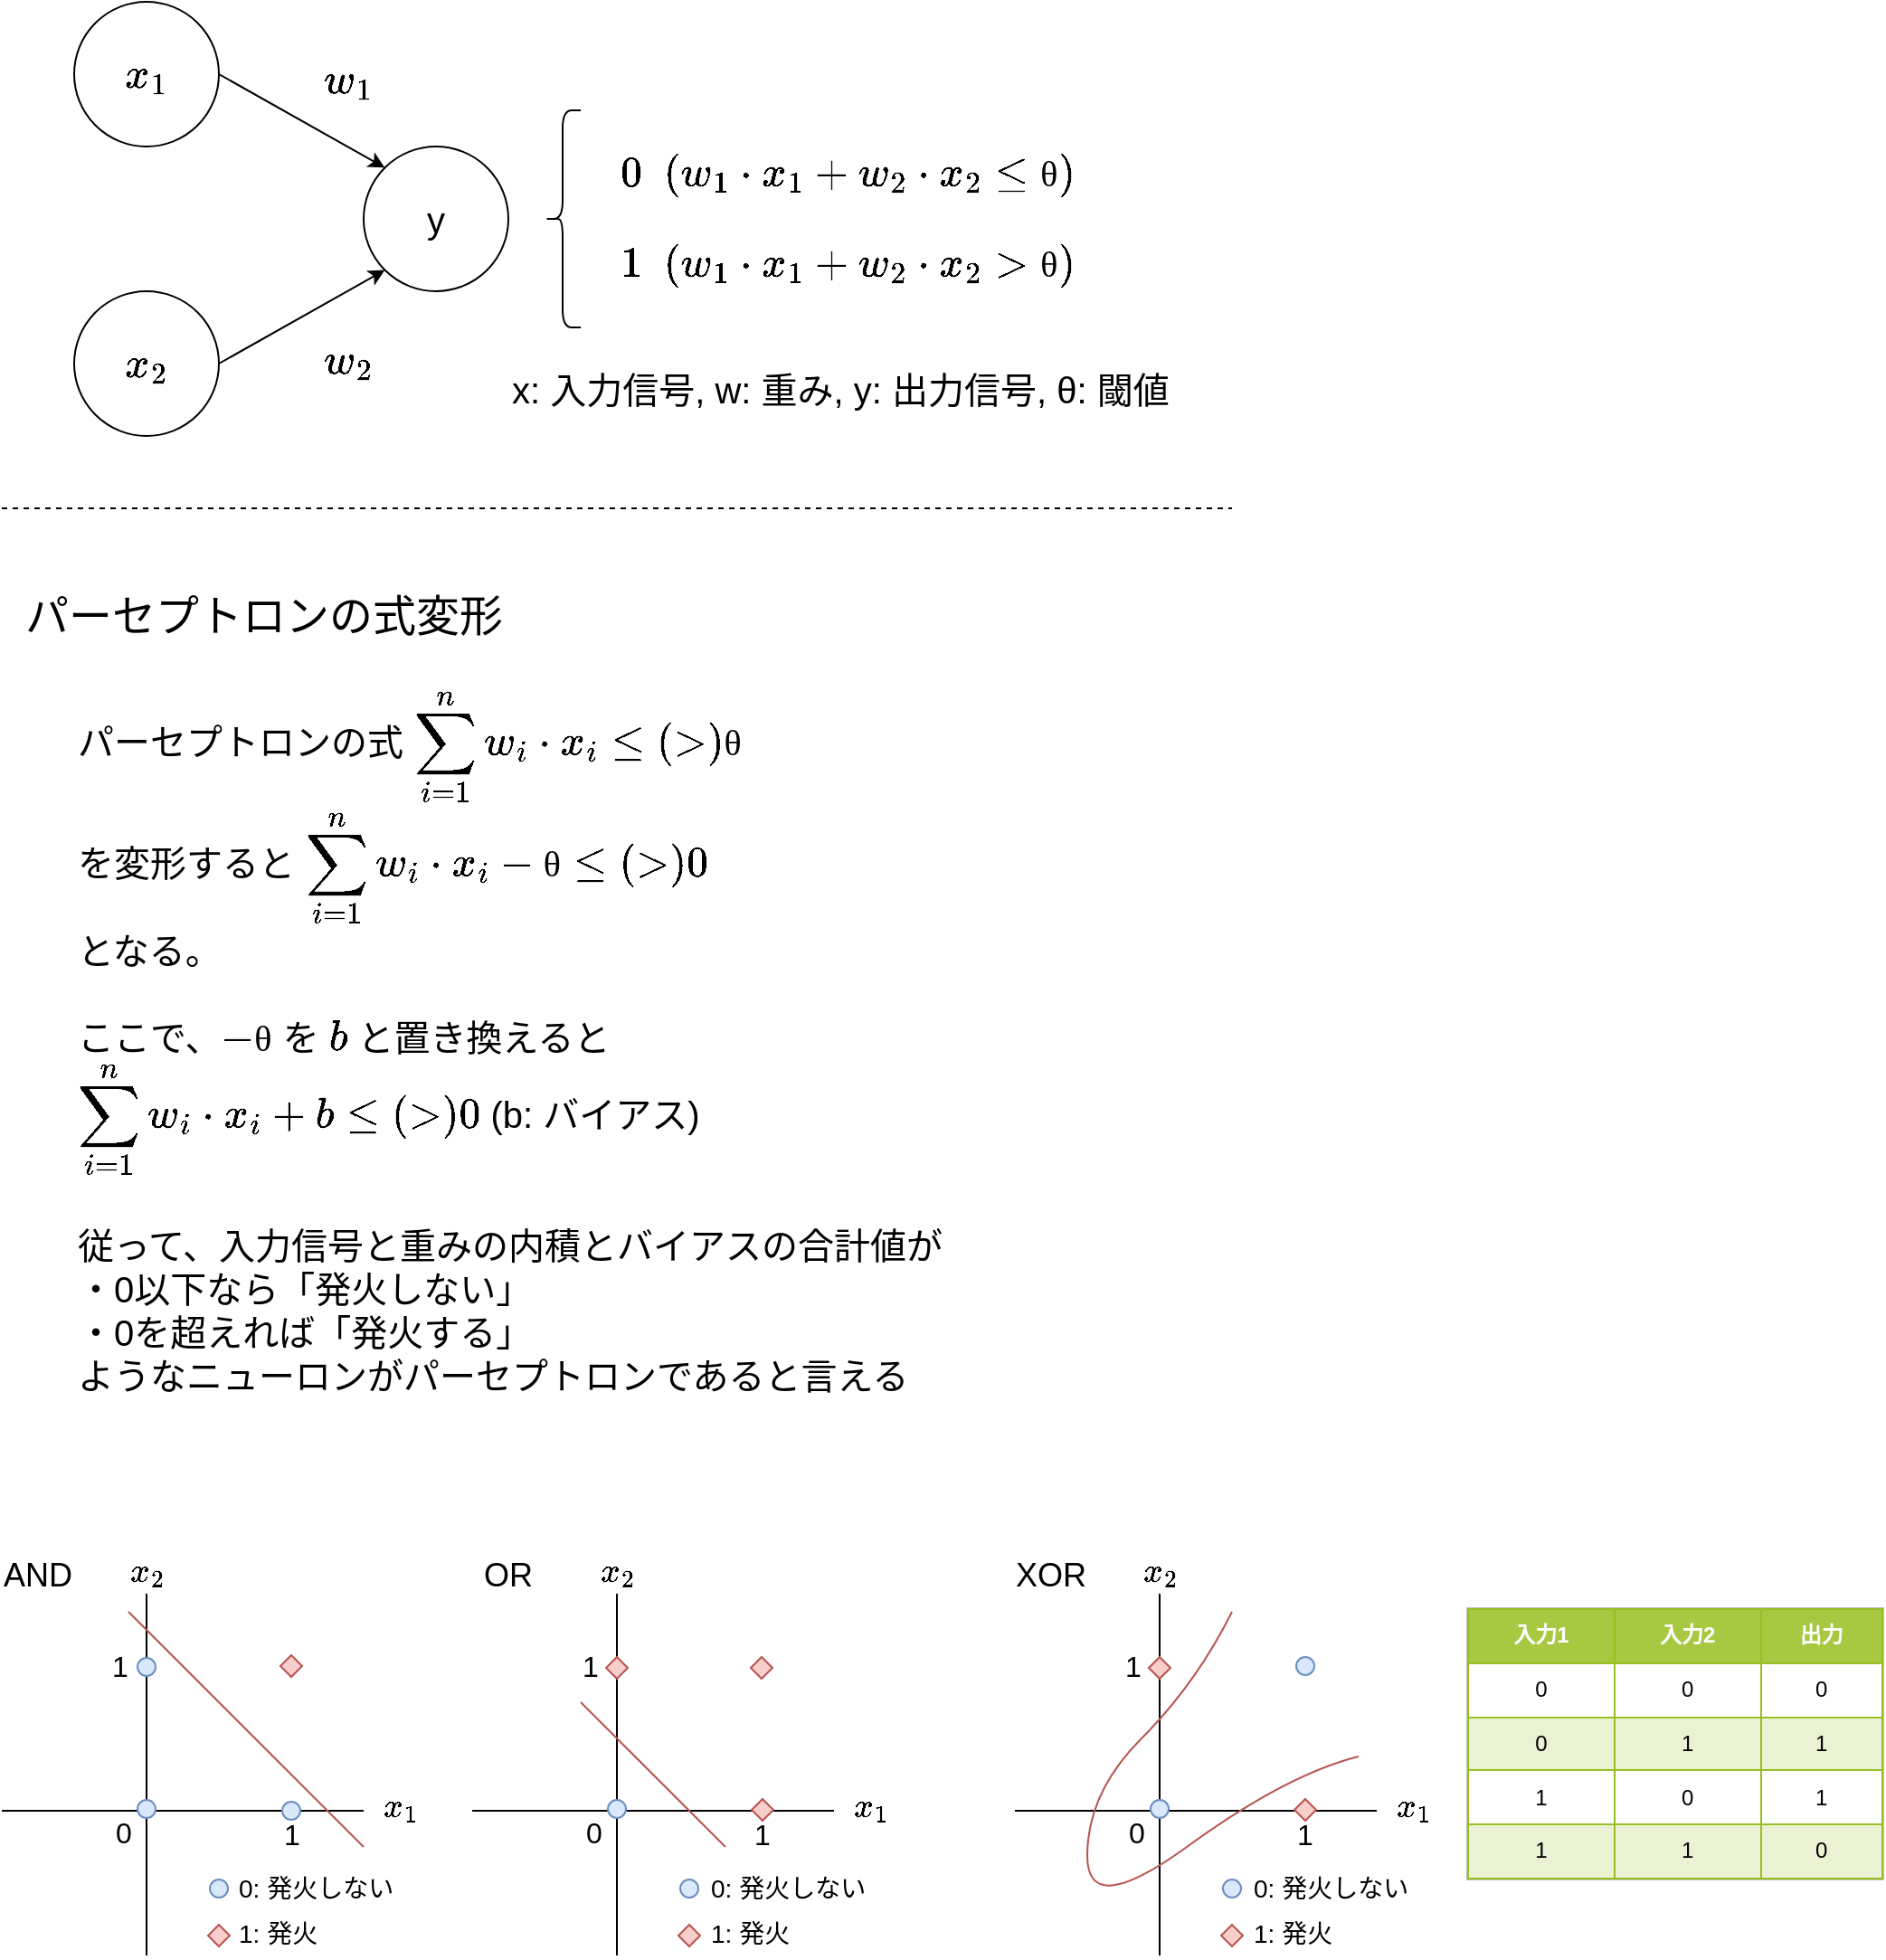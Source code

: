 <mxfile version="11.3.0" type="device" pages="1"><diagram id="jwsBfikrQMRC-Mpobqyj" name="ページ1"><mxGraphModel dx="925" dy="554" grid="1" gridSize="10" guides="1" tooltips="1" connect="1" arrows="1" fold="1" page="1" pageScale="1" pageWidth="827" pageHeight="1169" math="1" shadow="0"><root><mxCell id="0"/><mxCell id="1" parent="0"/><mxCell id="MrESOj_lbfYE_1iIhX3U-1" value="`x_1`" style="ellipse;whiteSpace=wrap;html=1;aspect=fixed;fontSize=20;verticalAlign=middle;" parent="1" vertex="1"><mxGeometry x="80" y="40" width="80" height="80" as="geometry"/></mxCell><mxCell id="MrESOj_lbfYE_1iIhX3U-2" value="`x_2`" style="ellipse;whiteSpace=wrap;html=1;aspect=fixed;fontSize=20;verticalAlign=middle;" parent="1" vertex="1"><mxGeometry x="80" y="200" width="80" height="80" as="geometry"/></mxCell><mxCell id="MrESOj_lbfYE_1iIhX3U-3" value="y" style="ellipse;whiteSpace=wrap;html=1;aspect=fixed;fontSize=20;verticalAlign=middle;" parent="1" vertex="1"><mxGeometry x="240" y="120" width="80" height="80" as="geometry"/></mxCell><mxCell id="MrESOj_lbfYE_1iIhX3U-4" value="" style="endArrow=classic;html=1;fontSize=20;entryX=0;entryY=1;entryDx=0;entryDy=0;exitX=1;exitY=0.5;exitDx=0;exitDy=0;verticalAlign=middle;" parent="1" source="MrESOj_lbfYE_1iIhX3U-2" target="MrESOj_lbfYE_1iIhX3U-3" edge="1"><mxGeometry width="50" height="50" relative="1" as="geometry"><mxPoint x="160" y="240" as="sourcePoint"/><mxPoint x="210" y="190" as="targetPoint"/></mxGeometry></mxCell><mxCell id="MrESOj_lbfYE_1iIhX3U-5" value="" style="endArrow=classic;html=1;fontSize=20;entryX=0;entryY=0;entryDx=0;entryDy=0;exitX=1;exitY=0.5;exitDx=0;exitDy=0;verticalAlign=middle;" parent="1" source="MrESOj_lbfYE_1iIhX3U-1" target="MrESOj_lbfYE_1iIhX3U-3" edge="1"><mxGeometry width="50" height="50" relative="1" as="geometry"><mxPoint x="180" y="100" as="sourcePoint"/><mxPoint x="230" y="50" as="targetPoint"/></mxGeometry></mxCell><mxCell id="MrESOj_lbfYE_1iIhX3U-6" value="`w_1`" style="text;html=1;resizable=0;points=[];autosize=1;align=center;verticalAlign=middle;spacingTop=-4;fontSize=20;" parent="1" vertex="1"><mxGeometry x="196" y="70" width="70" height="30" as="geometry"/></mxCell><mxCell id="MrESOj_lbfYE_1iIhX3U-7" value="`w_2`" style="text;html=1;resizable=0;points=[];autosize=1;align=center;verticalAlign=middle;spacingTop=-4;fontSize=20;" parent="1" vertex="1"><mxGeometry x="196" y="225" width="70" height="30" as="geometry"/></mxCell><mxCell id="MrESOj_lbfYE_1iIhX3U-8" value="`0&amp;nbsp; &amp;nbsp;(w_1*x_1 + w_2*x_2 &amp;lt;= θ)`" style="text;html=1;strokeColor=none;fillColor=none;align=left;verticalAlign=middle;whiteSpace=wrap;rounded=0;fontSize=20;" parent="1" vertex="1"><mxGeometry x="380" y="110" width="280" height="50" as="geometry"/></mxCell><mxCell id="MrESOj_lbfYE_1iIhX3U-9" value="`1&amp;nbsp; &amp;nbsp;(w_1*x_1 + w_2*x_2 &amp;gt; θ)`" style="text;html=1;strokeColor=none;fillColor=none;align=left;verticalAlign=middle;whiteSpace=wrap;rounded=0;fontSize=20;" parent="1" vertex="1"><mxGeometry x="380" y="160" width="280" height="50" as="geometry"/></mxCell><mxCell id="MrESOj_lbfYE_1iIhX3U-10" value="" style="shape=curlyBracket;whiteSpace=wrap;html=1;rounded=1;fontSize=20;align=center;" parent="1" vertex="1"><mxGeometry x="340" y="100" width="20" height="120" as="geometry"/></mxCell><mxCell id="MrESOj_lbfYE_1iIhX3U-11" value="x: 入力信号, w: 重み, y: 出力信号, θ: 閾値" style="text;html=1;resizable=0;points=[];autosize=1;align=left;verticalAlign=top;spacingTop=-4;fontSize=20;" parent="1" vertex="1"><mxGeometry x="320" y="240" width="380" height="30" as="geometry"/></mxCell><mxCell id="MrESOj_lbfYE_1iIhX3U-13" value="パーセプトロンの式変形" style="text;html=1;strokeColor=none;fillColor=none;align=center;verticalAlign=middle;whiteSpace=wrap;rounded=0;fontSize=24;" parent="1" vertex="1"><mxGeometry x="40" y="360" width="290" height="40" as="geometry"/></mxCell><mxCell id="MrESOj_lbfYE_1iIhX3U-14" value="パーセプトロンの式 `\sum_{i=1}^n w_i*x_i &amp;lt;= (&amp;gt;) θ`&lt;br&gt;を変形すると `\sum_{i=1}^n w_i*x_i - θ &amp;lt;= (&amp;gt;) 0`&lt;br&gt;となる。&lt;br&gt;&lt;br&gt;ここで、`-θ` を `b` と置き換えると&lt;br&gt;`\sum_{i=1}^n w_i*x_i + b &amp;lt;= (&amp;gt;) 0` (b: バイアス)&lt;br&gt;&lt;br&gt;従って、入力信号と重みの内積とバイアスの合計値が&lt;br&gt;・0以下なら「発火しない」&lt;br&gt;・0を超えれば「発火する」&lt;br&gt;ようなニューロンがパーセプトロンであると言える&lt;br&gt;" style="text;html=1;strokeColor=none;fillColor=none;align=left;verticalAlign=middle;whiteSpace=wrap;rounded=0;fontSize=20;" parent="1" vertex="1"><mxGeometry x="80" y="400" width="640" height="430" as="geometry"/></mxCell><mxCell id="MrESOj_lbfYE_1iIhX3U-15" value="" style="endArrow=none;dashed=1;html=1;fontSize=20;" parent="1" edge="1"><mxGeometry width="50" height="50" relative="1" as="geometry"><mxPoint x="40" y="320" as="sourcePoint"/><mxPoint x="720" y="320" as="targetPoint"/></mxGeometry></mxCell><mxCell id="0Vv-3d8kl6rW9hcrja8X-22" value="" style="group" parent="1" vertex="1" connectable="0"><mxGeometry x="40" y="900" width="251" height="220" as="geometry"/></mxCell><mxCell id="0Vv-3d8kl6rW9hcrja8X-1" value="" style="endArrow=none;html=1;" parent="0Vv-3d8kl6rW9hcrja8X-22" edge="1"><mxGeometry width="50" height="50" relative="1" as="geometry"><mxPoint y="140" as="sourcePoint"/><mxPoint x="200" y="140" as="targetPoint"/></mxGeometry></mxCell><mxCell id="0Vv-3d8kl6rW9hcrja8X-2" value="" style="endArrow=none;html=1;" parent="0Vv-3d8kl6rW9hcrja8X-22" edge="1"><mxGeometry width="50" height="50" relative="1" as="geometry"><mxPoint x="80" y="20" as="sourcePoint"/><mxPoint x="80" y="220" as="targetPoint"/></mxGeometry></mxCell><mxCell id="0Vv-3d8kl6rW9hcrja8X-3" value="" style="rhombus;whiteSpace=wrap;html=1;fillColor=#f8cecc;strokeColor=#b85450;" parent="0Vv-3d8kl6rW9hcrja8X-22" vertex="1"><mxGeometry x="154" y="54" width="12" height="12" as="geometry"/></mxCell><mxCell id="0Vv-3d8kl6rW9hcrja8X-6" value="" style="ellipse;whiteSpace=wrap;html=1;aspect=fixed;fillColor=#dae8fc;strokeColor=#6c8ebf;" parent="0Vv-3d8kl6rW9hcrja8X-22" vertex="1"><mxGeometry x="155" y="135" width="10" height="10" as="geometry"/></mxCell><mxCell id="0Vv-3d8kl6rW9hcrja8X-9" value="" style="ellipse;whiteSpace=wrap;html=1;aspect=fixed;fillColor=#dae8fc;strokeColor=#6c8ebf;" parent="0Vv-3d8kl6rW9hcrja8X-22" vertex="1"><mxGeometry x="75" y="55.5" width="10" height="10" as="geometry"/></mxCell><mxCell id="0Vv-3d8kl6rW9hcrja8X-10" value="" style="ellipse;whiteSpace=wrap;html=1;aspect=fixed;fillColor=#dae8fc;strokeColor=#6c8ebf;" parent="0Vv-3d8kl6rW9hcrja8X-22" vertex="1"><mxGeometry x="75" y="134" width="10" height="10" as="geometry"/></mxCell><mxCell id="0Vv-3d8kl6rW9hcrja8X-11" value="0" style="text;html=1;resizable=0;points=[];autosize=1;align=center;verticalAlign=middle;spacingTop=-4;fontSize=16;" parent="0Vv-3d8kl6rW9hcrja8X-22" vertex="1"><mxGeometry x="57" y="144" width="20" height="20" as="geometry"/></mxCell><mxCell id="0Vv-3d8kl6rW9hcrja8X-12" value="1" style="text;html=1;resizable=0;points=[];autosize=1;align=center;verticalAlign=middle;spacingTop=-4;fontSize=16;" parent="0Vv-3d8kl6rW9hcrja8X-22" vertex="1"><mxGeometry x="150" y="145" width="20" height="20" as="geometry"/></mxCell><mxCell id="0Vv-3d8kl6rW9hcrja8X-13" value="1" style="text;html=1;resizable=0;points=[];autosize=1;align=center;verticalAlign=middle;spacingTop=-4;fontSize=16;" parent="0Vv-3d8kl6rW9hcrja8X-22" vertex="1"><mxGeometry x="55" y="52" width="20" height="20" as="geometry"/></mxCell><mxCell id="0Vv-3d8kl6rW9hcrja8X-14" value="" style="ellipse;whiteSpace=wrap;html=1;aspect=fixed;fillColor=#dae8fc;strokeColor=#6c8ebf;" parent="0Vv-3d8kl6rW9hcrja8X-22" vertex="1"><mxGeometry x="115" y="178" width="10" height="10" as="geometry"/></mxCell><mxCell id="0Vv-3d8kl6rW9hcrja8X-15" value="" style="rhombus;whiteSpace=wrap;html=1;fillColor=#f8cecc;strokeColor=#b85450;" parent="0Vv-3d8kl6rW9hcrja8X-22" vertex="1"><mxGeometry x="114" y="203" width="12" height="12" as="geometry"/></mxCell><mxCell id="0Vv-3d8kl6rW9hcrja8X-16" value="0: 発火しない" style="text;html=1;resizable=0;points=[];autosize=1;align=left;verticalAlign=middle;spacingTop=-4;fontSize=14;" parent="0Vv-3d8kl6rW9hcrja8X-22" vertex="1"><mxGeometry x="129" y="175" width="110" height="20" as="geometry"/></mxCell><mxCell id="0Vv-3d8kl6rW9hcrja8X-17" value="1: 発火" style="text;html=1;resizable=0;points=[];autosize=1;align=left;verticalAlign=middle;spacingTop=-4;fontSize=14;" parent="0Vv-3d8kl6rW9hcrja8X-22" vertex="1"><mxGeometry x="129" y="200" width="60" height="20" as="geometry"/></mxCell><mxCell id="0Vv-3d8kl6rW9hcrja8X-18" value="AND" style="text;html=1;strokeColor=none;fillColor=none;align=center;verticalAlign=middle;whiteSpace=wrap;rounded=0;fontSize=18;" parent="0Vv-3d8kl6rW9hcrja8X-22" vertex="1"><mxGeometry width="40" height="20" as="geometry"/></mxCell><mxCell id="0Vv-3d8kl6rW9hcrja8X-19" value="`x_2`" style="text;html=1;resizable=0;points=[];autosize=1;align=center;verticalAlign=middle;spacingTop=-4;fontSize=16;" parent="0Vv-3d8kl6rW9hcrja8X-22" vertex="1"><mxGeometry x="55" width="50" height="20" as="geometry"/></mxCell><mxCell id="0Vv-3d8kl6rW9hcrja8X-20" value="`x_1`" style="text;html=1;resizable=0;points=[];autosize=1;align=center;verticalAlign=middle;spacingTop=-4;fontSize=16;" parent="0Vv-3d8kl6rW9hcrja8X-22" vertex="1"><mxGeometry x="190" y="130" width="60" height="20" as="geometry"/></mxCell><mxCell id="0Vv-3d8kl6rW9hcrja8X-21" value="" style="endArrow=none;html=1;fontSize=16;fillColor=#f8cecc;strokeColor=#b85450;" parent="0Vv-3d8kl6rW9hcrja8X-22" edge="1"><mxGeometry width="50" height="50" relative="1" as="geometry"><mxPoint x="70" y="30" as="sourcePoint"/><mxPoint x="200" y="160" as="targetPoint"/></mxGeometry></mxCell><mxCell id="0Vv-3d8kl6rW9hcrja8X-23" value="" style="group" parent="1" vertex="1" connectable="0"><mxGeometry x="300" y="900" width="251" height="220" as="geometry"/></mxCell><mxCell id="0Vv-3d8kl6rW9hcrja8X-24" value="" style="endArrow=none;html=1;" parent="0Vv-3d8kl6rW9hcrja8X-23" edge="1"><mxGeometry width="50" height="50" relative="1" as="geometry"><mxPoint y="140" as="sourcePoint"/><mxPoint x="200" y="140" as="targetPoint"/></mxGeometry></mxCell><mxCell id="0Vv-3d8kl6rW9hcrja8X-25" value="" style="endArrow=none;html=1;" parent="0Vv-3d8kl6rW9hcrja8X-23" edge="1"><mxGeometry width="50" height="50" relative="1" as="geometry"><mxPoint x="80" y="20" as="sourcePoint"/><mxPoint x="80" y="220" as="targetPoint"/></mxGeometry></mxCell><mxCell id="0Vv-3d8kl6rW9hcrja8X-26" value="" style="rhombus;whiteSpace=wrap;html=1;fillColor=#f8cecc;strokeColor=#b85450;" parent="0Vv-3d8kl6rW9hcrja8X-23" vertex="1"><mxGeometry x="154" y="55" width="12" height="12" as="geometry"/></mxCell><mxCell id="0Vv-3d8kl6rW9hcrja8X-29" value="" style="ellipse;whiteSpace=wrap;html=1;aspect=fixed;fillColor=#dae8fc;strokeColor=#6c8ebf;" parent="0Vv-3d8kl6rW9hcrja8X-23" vertex="1"><mxGeometry x="75" y="134" width="10" height="10" as="geometry"/></mxCell><mxCell id="0Vv-3d8kl6rW9hcrja8X-30" value="0" style="text;html=1;resizable=0;points=[];autosize=1;align=center;verticalAlign=middle;spacingTop=-4;fontSize=16;" parent="0Vv-3d8kl6rW9hcrja8X-23" vertex="1"><mxGeometry x="57" y="144" width="20" height="20" as="geometry"/></mxCell><mxCell id="0Vv-3d8kl6rW9hcrja8X-31" value="1" style="text;html=1;resizable=0;points=[];autosize=1;align=center;verticalAlign=middle;spacingTop=-4;fontSize=16;" parent="0Vv-3d8kl6rW9hcrja8X-23" vertex="1"><mxGeometry x="150" y="145" width="20" height="20" as="geometry"/></mxCell><mxCell id="0Vv-3d8kl6rW9hcrja8X-32" value="1" style="text;html=1;resizable=0;points=[];autosize=1;align=center;verticalAlign=middle;spacingTop=-4;fontSize=16;" parent="0Vv-3d8kl6rW9hcrja8X-23" vertex="1"><mxGeometry x="55" y="52" width="20" height="20" as="geometry"/></mxCell><mxCell id="0Vv-3d8kl6rW9hcrja8X-33" value="" style="ellipse;whiteSpace=wrap;html=1;aspect=fixed;fillColor=#dae8fc;strokeColor=#6c8ebf;" parent="0Vv-3d8kl6rW9hcrja8X-23" vertex="1"><mxGeometry x="115" y="178" width="10" height="10" as="geometry"/></mxCell><mxCell id="0Vv-3d8kl6rW9hcrja8X-34" value="" style="rhombus;whiteSpace=wrap;html=1;fillColor=#f8cecc;strokeColor=#b85450;" parent="0Vv-3d8kl6rW9hcrja8X-23" vertex="1"><mxGeometry x="114" y="203" width="12" height="12" as="geometry"/></mxCell><mxCell id="0Vv-3d8kl6rW9hcrja8X-35" value="0: 発火しない" style="text;html=1;resizable=0;points=[];autosize=1;align=left;verticalAlign=middle;spacingTop=-4;fontSize=14;" parent="0Vv-3d8kl6rW9hcrja8X-23" vertex="1"><mxGeometry x="129.5" y="175" width="110" height="20" as="geometry"/></mxCell><mxCell id="0Vv-3d8kl6rW9hcrja8X-36" value="1: 発火" style="text;html=1;resizable=0;points=[];autosize=1;align=left;verticalAlign=middle;spacingTop=-4;fontSize=14;" parent="0Vv-3d8kl6rW9hcrja8X-23" vertex="1"><mxGeometry x="130" y="200" width="60" height="20" as="geometry"/></mxCell><mxCell id="0Vv-3d8kl6rW9hcrja8X-37" value="OR" style="text;html=1;strokeColor=none;fillColor=none;align=center;verticalAlign=middle;whiteSpace=wrap;rounded=0;fontSize=18;" parent="0Vv-3d8kl6rW9hcrja8X-23" vertex="1"><mxGeometry width="40" height="20" as="geometry"/></mxCell><mxCell id="0Vv-3d8kl6rW9hcrja8X-38" value="`x_2`" style="text;html=1;resizable=0;points=[];autosize=1;align=center;verticalAlign=middle;spacingTop=-4;fontSize=16;" parent="0Vv-3d8kl6rW9hcrja8X-23" vertex="1"><mxGeometry x="55" width="50" height="20" as="geometry"/></mxCell><mxCell id="0Vv-3d8kl6rW9hcrja8X-39" value="`x_1`" style="text;html=1;resizable=0;points=[];autosize=1;align=center;verticalAlign=middle;spacingTop=-4;fontSize=16;" parent="0Vv-3d8kl6rW9hcrja8X-23" vertex="1"><mxGeometry x="190" y="130" width="60" height="20" as="geometry"/></mxCell><mxCell id="0Vv-3d8kl6rW9hcrja8X-40" value="" style="endArrow=none;html=1;fontSize=16;fillColor=#f8cecc;strokeColor=#b85450;" parent="0Vv-3d8kl6rW9hcrja8X-23" edge="1"><mxGeometry width="50" height="50" relative="1" as="geometry"><mxPoint x="60" y="80" as="sourcePoint"/><mxPoint x="140" y="160" as="targetPoint"/></mxGeometry></mxCell><mxCell id="0Vv-3d8kl6rW9hcrja8X-42" value="" style="rhombus;whiteSpace=wrap;html=1;fillColor=#f8cecc;strokeColor=#b85450;" parent="0Vv-3d8kl6rW9hcrja8X-23" vertex="1"><mxGeometry x="154.5" y="133.5" width="12" height="12" as="geometry"/></mxCell><mxCell id="0Vv-3d8kl6rW9hcrja8X-44" value="" style="rhombus;whiteSpace=wrap;html=1;fillColor=#f8cecc;strokeColor=#b85450;" parent="0Vv-3d8kl6rW9hcrja8X-23" vertex="1"><mxGeometry x="74" y="55" width="12" height="12" as="geometry"/></mxCell><mxCell id="qlqfG-8nc24F3FD5pWHn-1" value="" style="group" vertex="1" connectable="0" parent="1"><mxGeometry x="600" y="900" width="251" height="220" as="geometry"/></mxCell><mxCell id="qlqfG-8nc24F3FD5pWHn-2" value="" style="endArrow=none;html=1;" edge="1" parent="qlqfG-8nc24F3FD5pWHn-1"><mxGeometry width="50" height="50" relative="1" as="geometry"><mxPoint y="140" as="sourcePoint"/><mxPoint x="200" y="140" as="targetPoint"/></mxGeometry></mxCell><mxCell id="qlqfG-8nc24F3FD5pWHn-3" value="" style="endArrow=none;html=1;" edge="1" parent="qlqfG-8nc24F3FD5pWHn-1"><mxGeometry width="50" height="50" relative="1" as="geometry"><mxPoint x="80" y="20" as="sourcePoint"/><mxPoint x="80" y="220" as="targetPoint"/></mxGeometry></mxCell><mxCell id="qlqfG-8nc24F3FD5pWHn-5" value="" style="ellipse;whiteSpace=wrap;html=1;aspect=fixed;fillColor=#dae8fc;strokeColor=#6c8ebf;" vertex="1" parent="qlqfG-8nc24F3FD5pWHn-1"><mxGeometry x="75" y="134" width="10" height="10" as="geometry"/></mxCell><mxCell id="qlqfG-8nc24F3FD5pWHn-6" value="0" style="text;html=1;resizable=0;points=[];autosize=1;align=center;verticalAlign=middle;spacingTop=-4;fontSize=16;" vertex="1" parent="qlqfG-8nc24F3FD5pWHn-1"><mxGeometry x="57" y="144" width="20" height="20" as="geometry"/></mxCell><mxCell id="qlqfG-8nc24F3FD5pWHn-7" value="1" style="text;html=1;resizable=0;points=[];autosize=1;align=center;verticalAlign=middle;spacingTop=-4;fontSize=16;" vertex="1" parent="qlqfG-8nc24F3FD5pWHn-1"><mxGeometry x="150" y="145" width="20" height="20" as="geometry"/></mxCell><mxCell id="qlqfG-8nc24F3FD5pWHn-8" value="1" style="text;html=1;resizable=0;points=[];autosize=1;align=center;verticalAlign=middle;spacingTop=-4;fontSize=16;" vertex="1" parent="qlqfG-8nc24F3FD5pWHn-1"><mxGeometry x="55" y="52" width="20" height="20" as="geometry"/></mxCell><mxCell id="qlqfG-8nc24F3FD5pWHn-9" value="" style="ellipse;whiteSpace=wrap;html=1;aspect=fixed;fillColor=#dae8fc;strokeColor=#6c8ebf;" vertex="1" parent="qlqfG-8nc24F3FD5pWHn-1"><mxGeometry x="115" y="178" width="10" height="10" as="geometry"/></mxCell><mxCell id="qlqfG-8nc24F3FD5pWHn-10" value="" style="rhombus;whiteSpace=wrap;html=1;fillColor=#f8cecc;strokeColor=#b85450;" vertex="1" parent="qlqfG-8nc24F3FD5pWHn-1"><mxGeometry x="114" y="203" width="12" height="12" as="geometry"/></mxCell><mxCell id="qlqfG-8nc24F3FD5pWHn-11" value="0: 発火しない" style="text;html=1;resizable=0;points=[];autosize=1;align=left;verticalAlign=middle;spacingTop=-4;fontSize=14;" vertex="1" parent="qlqfG-8nc24F3FD5pWHn-1"><mxGeometry x="129.5" y="175" width="110" height="20" as="geometry"/></mxCell><mxCell id="qlqfG-8nc24F3FD5pWHn-12" value="1: 発火" style="text;html=1;resizable=0;points=[];autosize=1;align=left;verticalAlign=middle;spacingTop=-4;fontSize=14;" vertex="1" parent="qlqfG-8nc24F3FD5pWHn-1"><mxGeometry x="130" y="200" width="60" height="20" as="geometry"/></mxCell><mxCell id="qlqfG-8nc24F3FD5pWHn-13" value="XOR" style="text;html=1;strokeColor=none;fillColor=none;align=center;verticalAlign=middle;whiteSpace=wrap;rounded=0;fontSize=18;" vertex="1" parent="qlqfG-8nc24F3FD5pWHn-1"><mxGeometry width="40" height="20" as="geometry"/></mxCell><mxCell id="qlqfG-8nc24F3FD5pWHn-14" value="`x_2`" style="text;html=1;resizable=0;points=[];autosize=1;align=center;verticalAlign=middle;spacingTop=-4;fontSize=16;" vertex="1" parent="qlqfG-8nc24F3FD5pWHn-1"><mxGeometry x="55" width="50" height="20" as="geometry"/></mxCell><mxCell id="qlqfG-8nc24F3FD5pWHn-15" value="`x_1`" style="text;html=1;resizable=0;points=[];autosize=1;align=center;verticalAlign=middle;spacingTop=-4;fontSize=16;" vertex="1" parent="qlqfG-8nc24F3FD5pWHn-1"><mxGeometry x="190" y="130" width="60" height="20" as="geometry"/></mxCell><mxCell id="qlqfG-8nc24F3FD5pWHn-17" value="" style="rhombus;whiteSpace=wrap;html=1;fillColor=#f8cecc;strokeColor=#b85450;" vertex="1" parent="qlqfG-8nc24F3FD5pWHn-1"><mxGeometry x="154.5" y="133.5" width="12" height="12" as="geometry"/></mxCell><mxCell id="qlqfG-8nc24F3FD5pWHn-18" value="" style="rhombus;whiteSpace=wrap;html=1;fillColor=#f8cecc;strokeColor=#b85450;" vertex="1" parent="qlqfG-8nc24F3FD5pWHn-1"><mxGeometry x="74" y="55" width="12" height="12" as="geometry"/></mxCell><mxCell id="qlqfG-8nc24F3FD5pWHn-19" value="" style="ellipse;whiteSpace=wrap;html=1;aspect=fixed;fillColor=#dae8fc;strokeColor=#6c8ebf;" vertex="1" parent="qlqfG-8nc24F3FD5pWHn-1"><mxGeometry x="155.5" y="55" width="10" height="10" as="geometry"/></mxCell><mxCell id="qlqfG-8nc24F3FD5pWHn-20" value="" style="curved=1;endArrow=none;html=1;endFill=0;fillColor=#f8cecc;strokeColor=#b85450;" edge="1" parent="1"><mxGeometry width="50" height="50" relative="1" as="geometry"><mxPoint x="790" y="1010" as="sourcePoint"/><mxPoint x="720" y="930" as="targetPoint"/><Array as="points"><mxPoint x="750" y="1020"/><mxPoint x="640" y="1100"/><mxPoint x="640" y="1030"/><mxPoint x="700" y="970"/></Array></mxGeometry></mxCell><mxCell id="qlqfG-8nc24F3FD5pWHn-21" value="&lt;table border=&quot;1&quot; width=&quot;100%&quot; cellpadding=&quot;4&quot; style=&quot;width: 100% ; height: 100% ; border-collapse: collapse&quot;&gt;&lt;tbody&gt;&lt;tr style=&quot;background-color: #a7c942 ; color: #ffffff ; border: 1px solid #98bf21&quot;&gt;&lt;th&gt;入力1&lt;/th&gt;&lt;th&gt;入力2&lt;/th&gt;&lt;th&gt;出力&lt;/th&gt;&lt;/tr&gt;&lt;tr style=&quot;border: 1px solid #98bf21&quot;&gt;&lt;td&gt;0&lt;/td&gt;&lt;td&gt;0&lt;/td&gt;&lt;td&gt;0&lt;/td&gt;&lt;/tr&gt;&lt;tr style=&quot;background-color: #eaf2d3 ; border: 1px solid #98bf21&quot;&gt;&lt;td&gt;0&lt;/td&gt;&lt;td&gt;1&lt;/td&gt;&lt;td&gt;1&lt;/td&gt;&lt;/tr&gt;&lt;tr style=&quot;border: 1px solid #98bf21&quot;&gt;&lt;td&gt;1&lt;/td&gt;&lt;td&gt;0&lt;/td&gt;&lt;td&gt;1&lt;/td&gt;&lt;/tr&gt;&lt;tr style=&quot;background-color: #eaf2d3 ; border: 1px solid #98bf21&quot;&gt;&lt;td&gt;1&lt;/td&gt;&lt;td&gt;1&lt;/td&gt;&lt;td&gt;0&lt;/td&gt;&lt;/tr&gt;&lt;/tbody&gt;&lt;/table&gt;" style="text;html=1;strokeColor=#c0c0c0;fillColor=#ffffff;overflow=fill;rounded=0;align=center;" vertex="1" parent="1"><mxGeometry x="850" y="928" width="230" height="150" as="geometry"/></mxCell></root></mxGraphModel></diagram></mxfile>